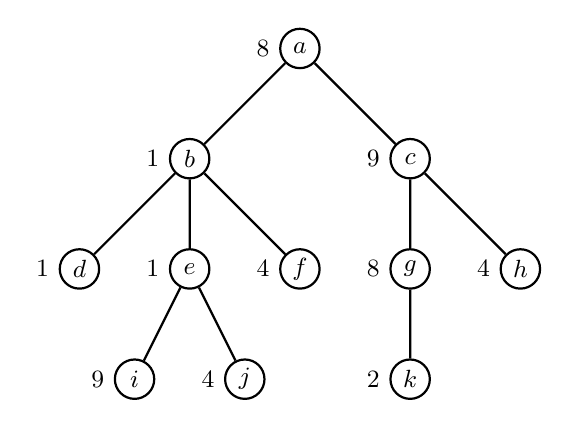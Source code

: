 \begin{tikzpicture}[style=thick,scale=0.7]
\tikzstyle{vertex}=[draw, circle, fill=white, inner sep=0pt, minimum size=5mm]
\small
\node[vertex] (A) at ( 0, 3) [label=left:$8$] {$a$};
\node[vertex] (B) at (-2, 1) [label=left:$1$] {$b$};
\node[vertex] (C) at ( 2, 1) [label=left:$9$] {$c$};
\node[vertex] (D) at (-4,-1) [label=left:$1$] {$d$};
\node[vertex] (E) at (-2,-1) [label=left:$1$] {$e$};
\node[vertex] (F) at ( 0,-1) [label=left:$4$] {$f$};
\node[vertex] (G) at ( 2,-1) [label=left:$8$] {$g$};
\node[vertex] (H) at ( 4,-1) [label=left:$4$] {$h$};
\node[vertex] (I) at (-3,-3) [label=left:$9$] {$i$};
\node[vertex] (J) at (-1,-3) [label=left:$4$] {$j$};
\node[vertex] (K) at ( 2,-3) [label=left:$2$] {$k$};

\draw (D) -- (B) -- (A) -- (C) -- (G) -- (K);
\draw (I) -- (E) -- (B) -- (F);
\draw (E) -- (J);
\draw (C) -- (H);
\end{tikzpicture}
